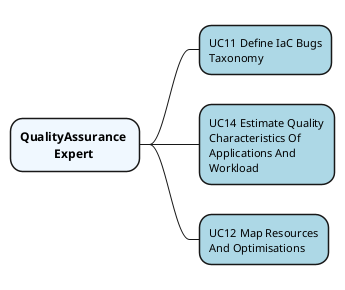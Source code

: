 @startmindmap QAExpertUCs

<style>
mindmapDiagram {
  node {
    Padding 15
    Margin 15
    BackGroundColor LightBlue
  }
  rootNode {
    Padding 10
	  Margin 15
    BackGroundColor AliceBlue
	FontSize 12
  }
  leafNode {
    Padding 10
    BackGroundColor LightBlue
    FontColor Black
    FontSize 11
  }
}
</style>

* <b>QualityAssurance</b> \n <b>          Expert</b>
** UC11 Define IaC Bugs\nTaxonomy
** UC14 Estimate Quality\nCharacteristics Of\nApplications And\nWorkload
** UC12 Map Resources\nAnd Optimisations


@endmindmap
